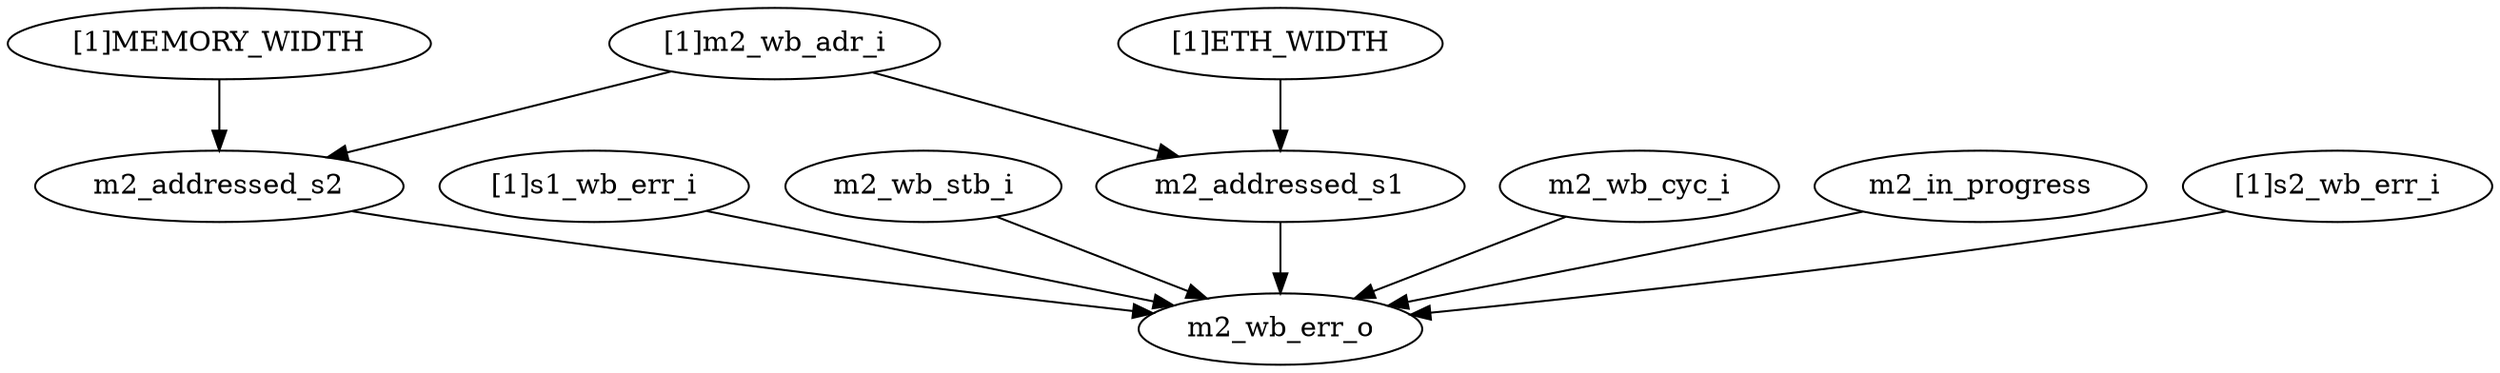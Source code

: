 strict digraph "" {
	"[1]MEMORY_WIDTH"	 [complexity=11,
		importance=0.118421523494,
		rank=0.0107655930449];
	m2_addressed_s2	 [complexity=5,
		importance=0.10539674841,
		rank=0.021079349682];
	"[1]MEMORY_WIDTH" -> m2_addressed_s2;
	"[1]s1_wb_err_i"	 [complexity=2,
		importance=0.0421873182136,
		rank=0.0210936591068];
	m2_wb_err_o	 [complexity=0,
		importance=0.0291625431297,
		rank=0.0];
	"[1]s1_wb_err_i" -> m2_wb_err_o;
	m2_wb_stb_i	 [complexity=4,
		importance=0.0713498613433,
		rank=0.0178374653358];
	m2_wb_stb_i -> m2_wb_err_o;
	"[1]m2_wb_adr_i"	 [complexity=11,
		importance=0.118421523494,
		rank=0.0107655930449];
	"[1]m2_wb_adr_i" -> m2_addressed_s2;
	m2_addressed_s1	 [complexity=5,
		importance=0.13455929154,
		rank=0.0269118583079];
	"[1]m2_wb_adr_i" -> m2_addressed_s1;
	m2_wb_cyc_i	 [complexity=4,
		importance=0.0713498613433,
		rank=0.0178374653358];
	m2_wb_cyc_i -> m2_wb_err_o;
	m2_addressed_s2 -> m2_wb_err_o;
	"[1]ETH_WIDTH"	 [complexity=11,
		importance=0.147584066623,
		rank=0.0134167333294];
	"[1]ETH_WIDTH" -> m2_addressed_s1;
	m2_in_progress	 [complexity=1,
		importance=0.138239052825,
		rank=0.138239052825];
	m2_in_progress -> m2_wb_err_o;
	"[1]s2_wb_err_i"	 [complexity=2,
		importance=0.0421873182136,
		rank=0.0210936591068];
	"[1]s2_wb_err_i" -> m2_wb_err_o;
	m2_addressed_s1 -> m2_wb_err_o;
}

